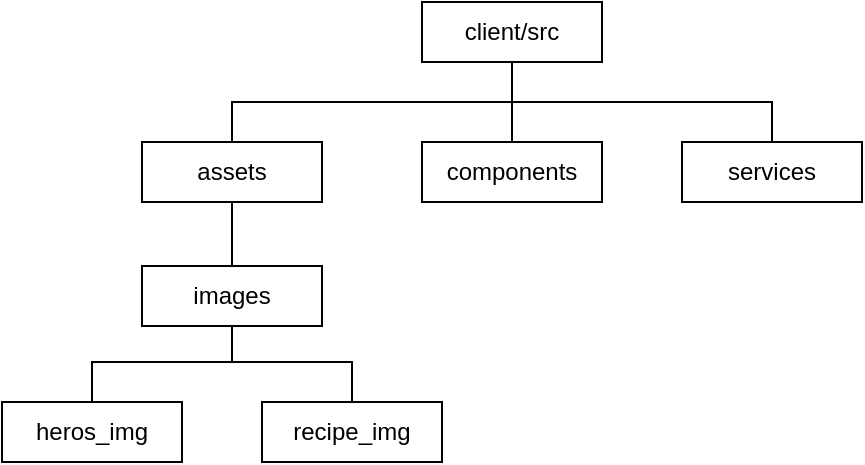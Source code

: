 <mxfile version="13.0.1" type="device"><diagram id="prtHgNgQTEPvFCAcTncT" name="Page-1"><mxGraphModel dx="744" dy="431" grid="1" gridSize="10" guides="1" tooltips="1" connect="1" arrows="1" fold="1" page="1" pageScale="1" pageWidth="827" pageHeight="1169" math="0" shadow="0"><root><mxCell id="0"/><mxCell id="1" parent="0"/><mxCell id="Pe1WwI5dHWAB-6LjQCv8-20" style="edgeStyle=orthogonalEdgeStyle;rounded=0;orthogonalLoop=1;jettySize=auto;html=1;exitX=0.5;exitY=1;exitDx=0;exitDy=0;entryX=0.5;entryY=0;entryDx=0;entryDy=0;endArrow=none;endFill=0;" edge="1" parent="1" source="Pe1WwI5dHWAB-6LjQCv8-4" target="Pe1WwI5dHWAB-6LjQCv8-6"><mxGeometry relative="1" as="geometry"/></mxCell><mxCell id="Pe1WwI5dHWAB-6LjQCv8-21" style="edgeStyle=orthogonalEdgeStyle;rounded=0;orthogonalLoop=1;jettySize=auto;html=1;exitX=0.5;exitY=0;exitDx=0;exitDy=0;entryX=0.5;entryY=0;entryDx=0;entryDy=0;endArrow=none;endFill=0;" edge="1" parent="1" source="Pe1WwI5dHWAB-6LjQCv8-9" target="Pe1WwI5dHWAB-6LjQCv8-13"><mxGeometry relative="1" as="geometry"/></mxCell><mxCell id="Pe1WwI5dHWAB-6LjQCv8-4" value="client/src" style="rounded=0;whiteSpace=wrap;html=1;" vertex="1" parent="1"><mxGeometry x="350" y="80" width="90" height="30" as="geometry"/></mxCell><mxCell id="Pe1WwI5dHWAB-6LjQCv8-14" style="edgeStyle=orthogonalEdgeStyle;rounded=0;orthogonalLoop=1;jettySize=auto;html=1;exitX=0.5;exitY=1;exitDx=0;exitDy=0;entryX=0.5;entryY=0;entryDx=0;entryDy=0;endArrow=none;endFill=0;" edge="1" parent="1" source="Pe1WwI5dHWAB-6LjQCv8-6" target="Pe1WwI5dHWAB-6LjQCv8-10"><mxGeometry relative="1" as="geometry"/></mxCell><mxCell id="Pe1WwI5dHWAB-6LjQCv8-6" value="assets" style="rounded=0;whiteSpace=wrap;html=1;" vertex="1" parent="1"><mxGeometry x="210" y="150" width="90" height="30" as="geometry"/></mxCell><mxCell id="Pe1WwI5dHWAB-6LjQCv8-9" value="components" style="rounded=0;whiteSpace=wrap;html=1;" vertex="1" parent="1"><mxGeometry x="350" y="150" width="90" height="30" as="geometry"/></mxCell><mxCell id="Pe1WwI5dHWAB-6LjQCv8-19" style="edgeStyle=orthogonalEdgeStyle;rounded=0;orthogonalLoop=1;jettySize=auto;html=1;exitX=0.5;exitY=1;exitDx=0;exitDy=0;entryX=0.5;entryY=0;entryDx=0;entryDy=0;endArrow=none;endFill=0;" edge="1" parent="1" source="Pe1WwI5dHWAB-6LjQCv8-10" target="Pe1WwI5dHWAB-6LjQCv8-12"><mxGeometry relative="1" as="geometry"><Array as="points"><mxPoint x="255" y="260"/><mxPoint x="315" y="260"/></Array></mxGeometry></mxCell><mxCell id="Pe1WwI5dHWAB-6LjQCv8-10" value="images" style="rounded=0;whiteSpace=wrap;html=1;" vertex="1" parent="1"><mxGeometry x="210" y="212" width="90" height="30" as="geometry"/></mxCell><mxCell id="Pe1WwI5dHWAB-6LjQCv8-18" style="edgeStyle=orthogonalEdgeStyle;rounded=0;orthogonalLoop=1;jettySize=auto;html=1;exitX=0.5;exitY=0;exitDx=0;exitDy=0;entryX=0.5;entryY=1;entryDx=0;entryDy=0;endArrow=none;endFill=0;" edge="1" parent="1" source="Pe1WwI5dHWAB-6LjQCv8-11" target="Pe1WwI5dHWAB-6LjQCv8-10"><mxGeometry relative="1" as="geometry"><Array as="points"><mxPoint x="185" y="260"/><mxPoint x="255" y="260"/></Array></mxGeometry></mxCell><mxCell id="Pe1WwI5dHWAB-6LjQCv8-11" value="heros_img" style="rounded=0;whiteSpace=wrap;html=1;" vertex="1" parent="1"><mxGeometry x="140" y="280" width="90" height="30" as="geometry"/></mxCell><mxCell id="Pe1WwI5dHWAB-6LjQCv8-12" value="recipe_img" style="rounded=0;whiteSpace=wrap;html=1;" vertex="1" parent="1"><mxGeometry x="270" y="280" width="90" height="30" as="geometry"/></mxCell><mxCell id="Pe1WwI5dHWAB-6LjQCv8-13" value="services" style="rounded=0;whiteSpace=wrap;html=1;" vertex="1" parent="1"><mxGeometry x="480" y="150" width="90" height="30" as="geometry"/></mxCell></root></mxGraphModel></diagram></mxfile>